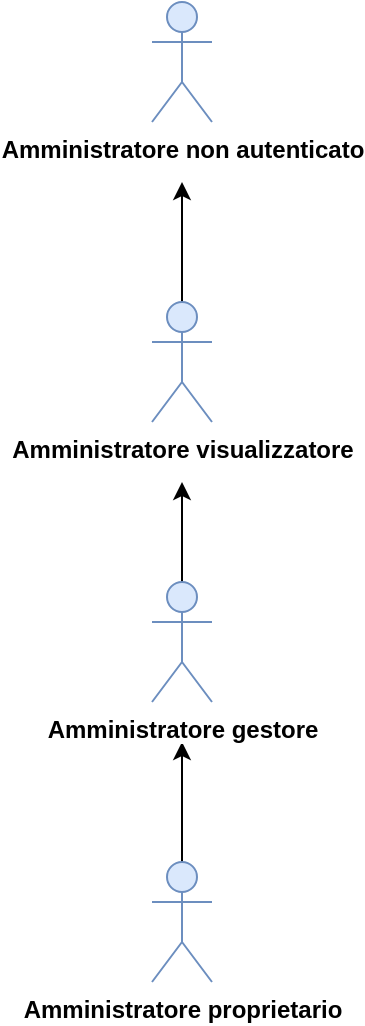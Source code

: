<mxfile version="12.5.1" type="google" pages="2"><diagram id="-NJ09XaBTX9LdjO8-izU" name="Page-1"><mxGraphModel dx="1550" dy="787" grid="1" gridSize="10" guides="1" tooltips="1" connect="1" arrows="1" fold="1" page="1" pageScale="1" pageWidth="827" pageHeight="1169" math="0" shadow="0"><root><mxCell id="0"/><mxCell id="1" parent="0"/><mxCell id="r9YK_1PGsxJgMxNcAipu-9" value="" style="edgeStyle=orthogonalEdgeStyle;rounded=0;orthogonalLoop=1;jettySize=auto;html=1;" parent="1" source="r9YK_1PGsxJgMxNcAipu-1" edge="1"><mxGeometry relative="1" as="geometry"><mxPoint x="365" y="430" as="targetPoint"/></mxGeometry></mxCell><mxCell id="r9YK_1PGsxJgMxNcAipu-1" value="&lt;b&gt;Amministratore proprietario&lt;/b&gt;" style="shape=umlActor;verticalLabelPosition=bottom;labelBackgroundColor=#ffffff;verticalAlign=top;html=1;outlineConnect=0;fillColor=#dae8fc;strokeColor=#6c8ebf;" parent="1" vertex="1"><mxGeometry x="350" y="490" width="30" height="60" as="geometry"/></mxCell><mxCell id="r9YK_1PGsxJgMxNcAipu-11" value="" style="edgeStyle=orthogonalEdgeStyle;rounded=0;orthogonalLoop=1;jettySize=auto;html=1;" parent="1" source="r9YK_1PGsxJgMxNcAipu-8" edge="1"><mxGeometry relative="1" as="geometry"><mxPoint x="365" y="300" as="targetPoint"/></mxGeometry></mxCell><mxCell id="r9YK_1PGsxJgMxNcAipu-8" value="Amministratore gestore&lt;br&gt;" style="shape=umlActor;verticalLabelPosition=bottom;labelBackgroundColor=#ffffff;verticalAlign=top;html=1;outlineConnect=0;fillColor=#dae8fc;strokeColor=#6c8ebf;fontStyle=1" parent="1" vertex="1"><mxGeometry x="350" y="350" width="30" height="60" as="geometry"/></mxCell><mxCell id="r9YK_1PGsxJgMxNcAipu-13" value="" style="edgeStyle=orthogonalEdgeStyle;rounded=0;orthogonalLoop=1;jettySize=auto;html=1;" parent="1" source="r9YK_1PGsxJgMxNcAipu-10" edge="1"><mxGeometry relative="1" as="geometry"><mxPoint x="365" y="150" as="targetPoint"/></mxGeometry></mxCell><mxCell id="r9YK_1PGsxJgMxNcAipu-10" value="&lt;b&gt;Amministratore visualizzatore&lt;/b&gt;" style="shape=umlActor;verticalLabelPosition=bottom;labelBackgroundColor=#ffffff;verticalAlign=top;html=1;outlineConnect=0;fillColor=#dae8fc;strokeColor=#6c8ebf;" parent="1" vertex="1"><mxGeometry x="350" y="210" width="30" height="60" as="geometry"/></mxCell><mxCell id="r9YK_1PGsxJgMxNcAipu-12" value="&lt;b&gt;Amministratore non autenticato&lt;/b&gt;" style="shape=umlActor;verticalLabelPosition=bottom;labelBackgroundColor=#ffffff;verticalAlign=top;html=1;outlineConnect=0;fillColor=#dae8fc;strokeColor=#6c8ebf;" parent="1" vertex="1"><mxGeometry x="350" y="60" width="30" height="60" as="geometry"/></mxCell></root></mxGraphModel></diagram><diagram id="9AUVw9KSs84J9inFkCyl" name="Page-2"><mxGraphModel dx="1550" dy="787" grid="1" gridSize="10" guides="1" tooltips="1" connect="1" arrows="1" fold="1" page="1" pageScale="1" pageWidth="827" pageHeight="1169" math="0" shadow="0"><root><mxCell id="DaN_bazMQ5GNK8vLnXZz-0"/><mxCell id="DaN_bazMQ5GNK8vLnXZz-1" parent="DaN_bazMQ5GNK8vLnXZz-0"/><mxCell id="rc2zBugmwVB_CLqBw6DB-2" value="" style="edgeStyle=orthogonalEdgeStyle;rounded=0;orthogonalLoop=1;jettySize=auto;html=1;" edge="1" parent="DaN_bazMQ5GNK8vLnXZz-1" source="rc2zBugmwVB_CLqBw6DB-3"><mxGeometry relative="1" as="geometry"><mxPoint x="365" y="300" as="targetPoint"/></mxGeometry></mxCell><mxCell id="rc2zBugmwVB_CLqBw6DB-3" value="Utente riconosciuto" style="shape=umlActor;verticalLabelPosition=bottom;labelBackgroundColor=#ffffff;verticalAlign=top;html=1;outlineConnect=0;fillColor=#dae8fc;strokeColor=#6c8ebf;fontStyle=1" vertex="1" parent="DaN_bazMQ5GNK8vLnXZz-1"><mxGeometry x="350" y="350" width="30" height="60" as="geometry"/></mxCell><mxCell id="rc2zBugmwVB_CLqBw6DB-4" value="" style="edgeStyle=orthogonalEdgeStyle;rounded=0;orthogonalLoop=1;jettySize=auto;html=1;" edge="1" parent="DaN_bazMQ5GNK8vLnXZz-1" source="rc2zBugmwVB_CLqBw6DB-5"><mxGeometry relative="1" as="geometry"><mxPoint x="365" y="150" as="targetPoint"/></mxGeometry></mxCell><mxCell id="rc2zBugmwVB_CLqBw6DB-5" value="&lt;b&gt;Utente anonimo&lt;/b&gt;" style="shape=umlActor;verticalLabelPosition=bottom;labelBackgroundColor=#ffffff;verticalAlign=top;html=1;outlineConnect=0;fillColor=#dae8fc;strokeColor=#6c8ebf;" vertex="1" parent="DaN_bazMQ5GNK8vLnXZz-1"><mxGeometry x="350" y="210" width="30" height="60" as="geometry"/></mxCell><mxCell id="rc2zBugmwVB_CLqBw6DB-6" value="&lt;b&gt;Utente non autenticato&lt;/b&gt;" style="shape=umlActor;verticalLabelPosition=bottom;labelBackgroundColor=#ffffff;verticalAlign=top;html=1;outlineConnect=0;fillColor=#dae8fc;strokeColor=#6c8ebf;" vertex="1" parent="DaN_bazMQ5GNK8vLnXZz-1"><mxGeometry x="350" y="60" width="30" height="60" as="geometry"/></mxCell></root></mxGraphModel></diagram></mxfile>
